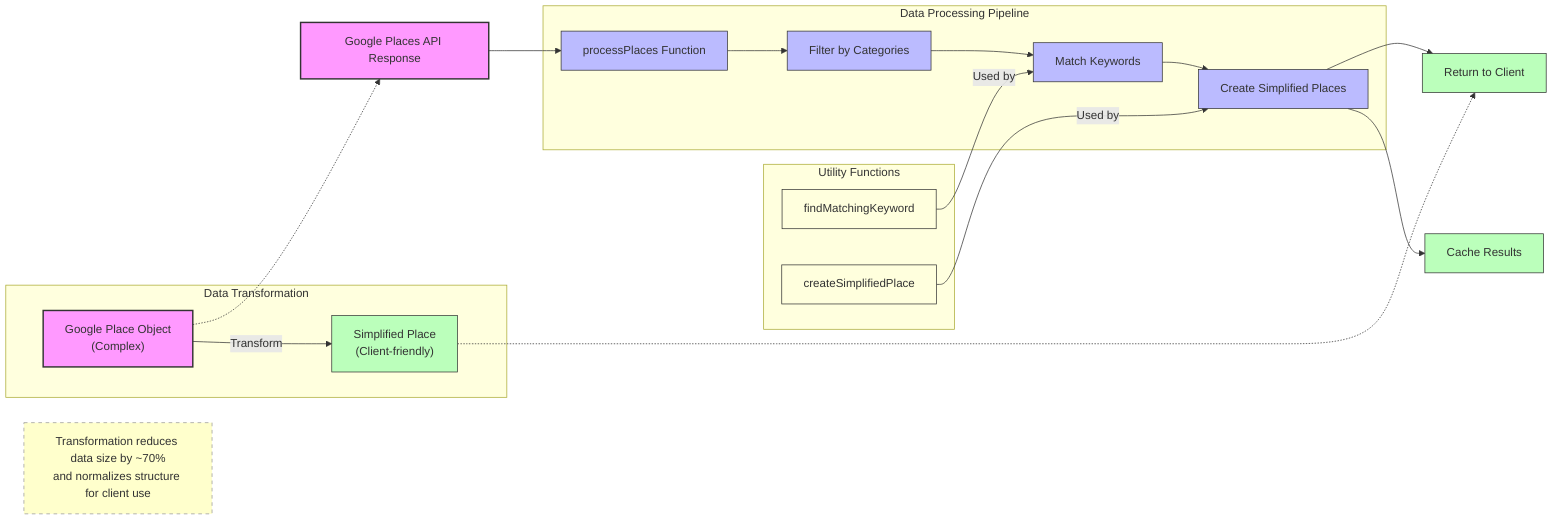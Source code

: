 flowchart LR
    %% Places Data Processing Diagram
    %% Shows how place data is processed from API to client
    
    %% Define styles
    classDef input fill:#f9f,stroke:#333,stroke-width:2px
    classDef process fill:#bbf,stroke:#333,stroke-width:1px
    classDef output fill:#bfb,stroke:#333,stroke-width:1px
    classDef utility fill:#ffd,stroke:#333,stroke-width:1px
    
    %% Input data
    A[Google Places API Response]:::input --> B[processPlaces Function]:::process
    
    %% Main processing steps
    subgraph "Data Processing Pipeline"
        direction TB
        B --> C[Filter by Categories]:::process
        C --> D[Match Keywords]:::process
        D --> E[Create Simplified Places]:::process
    end
    
    %% Output destinations
    E --> F[Cache Results]:::output
    E --> G[Return to Client]:::output
    
    %% Utility functions
    subgraph "Utility Functions"
        direction TB
        H[findMatchingKeyword]:::utility --> |Used by| D
        I[createSimplifiedPlace]:::utility --> |Used by| E
    end
    
    %% Add data transformation examples
    subgraph "Data Transformation"
        direction TB
        J["Google Place Object<br>(Complex)"]:::input --> |Transform| K["Simplified Place<br>(Client-friendly)"]:::output
    end
    
    %% Add a note about the transformation
    note["Transformation reduces data size by ~70%<br>and normalizes structure for client use"]
    style note fill:#ffffcc,stroke:#999,stroke-width:1px,stroke-dasharray: 5 5
    
    %% Connect the transformation to the main flow
    J -.-> A
    K -.-> G